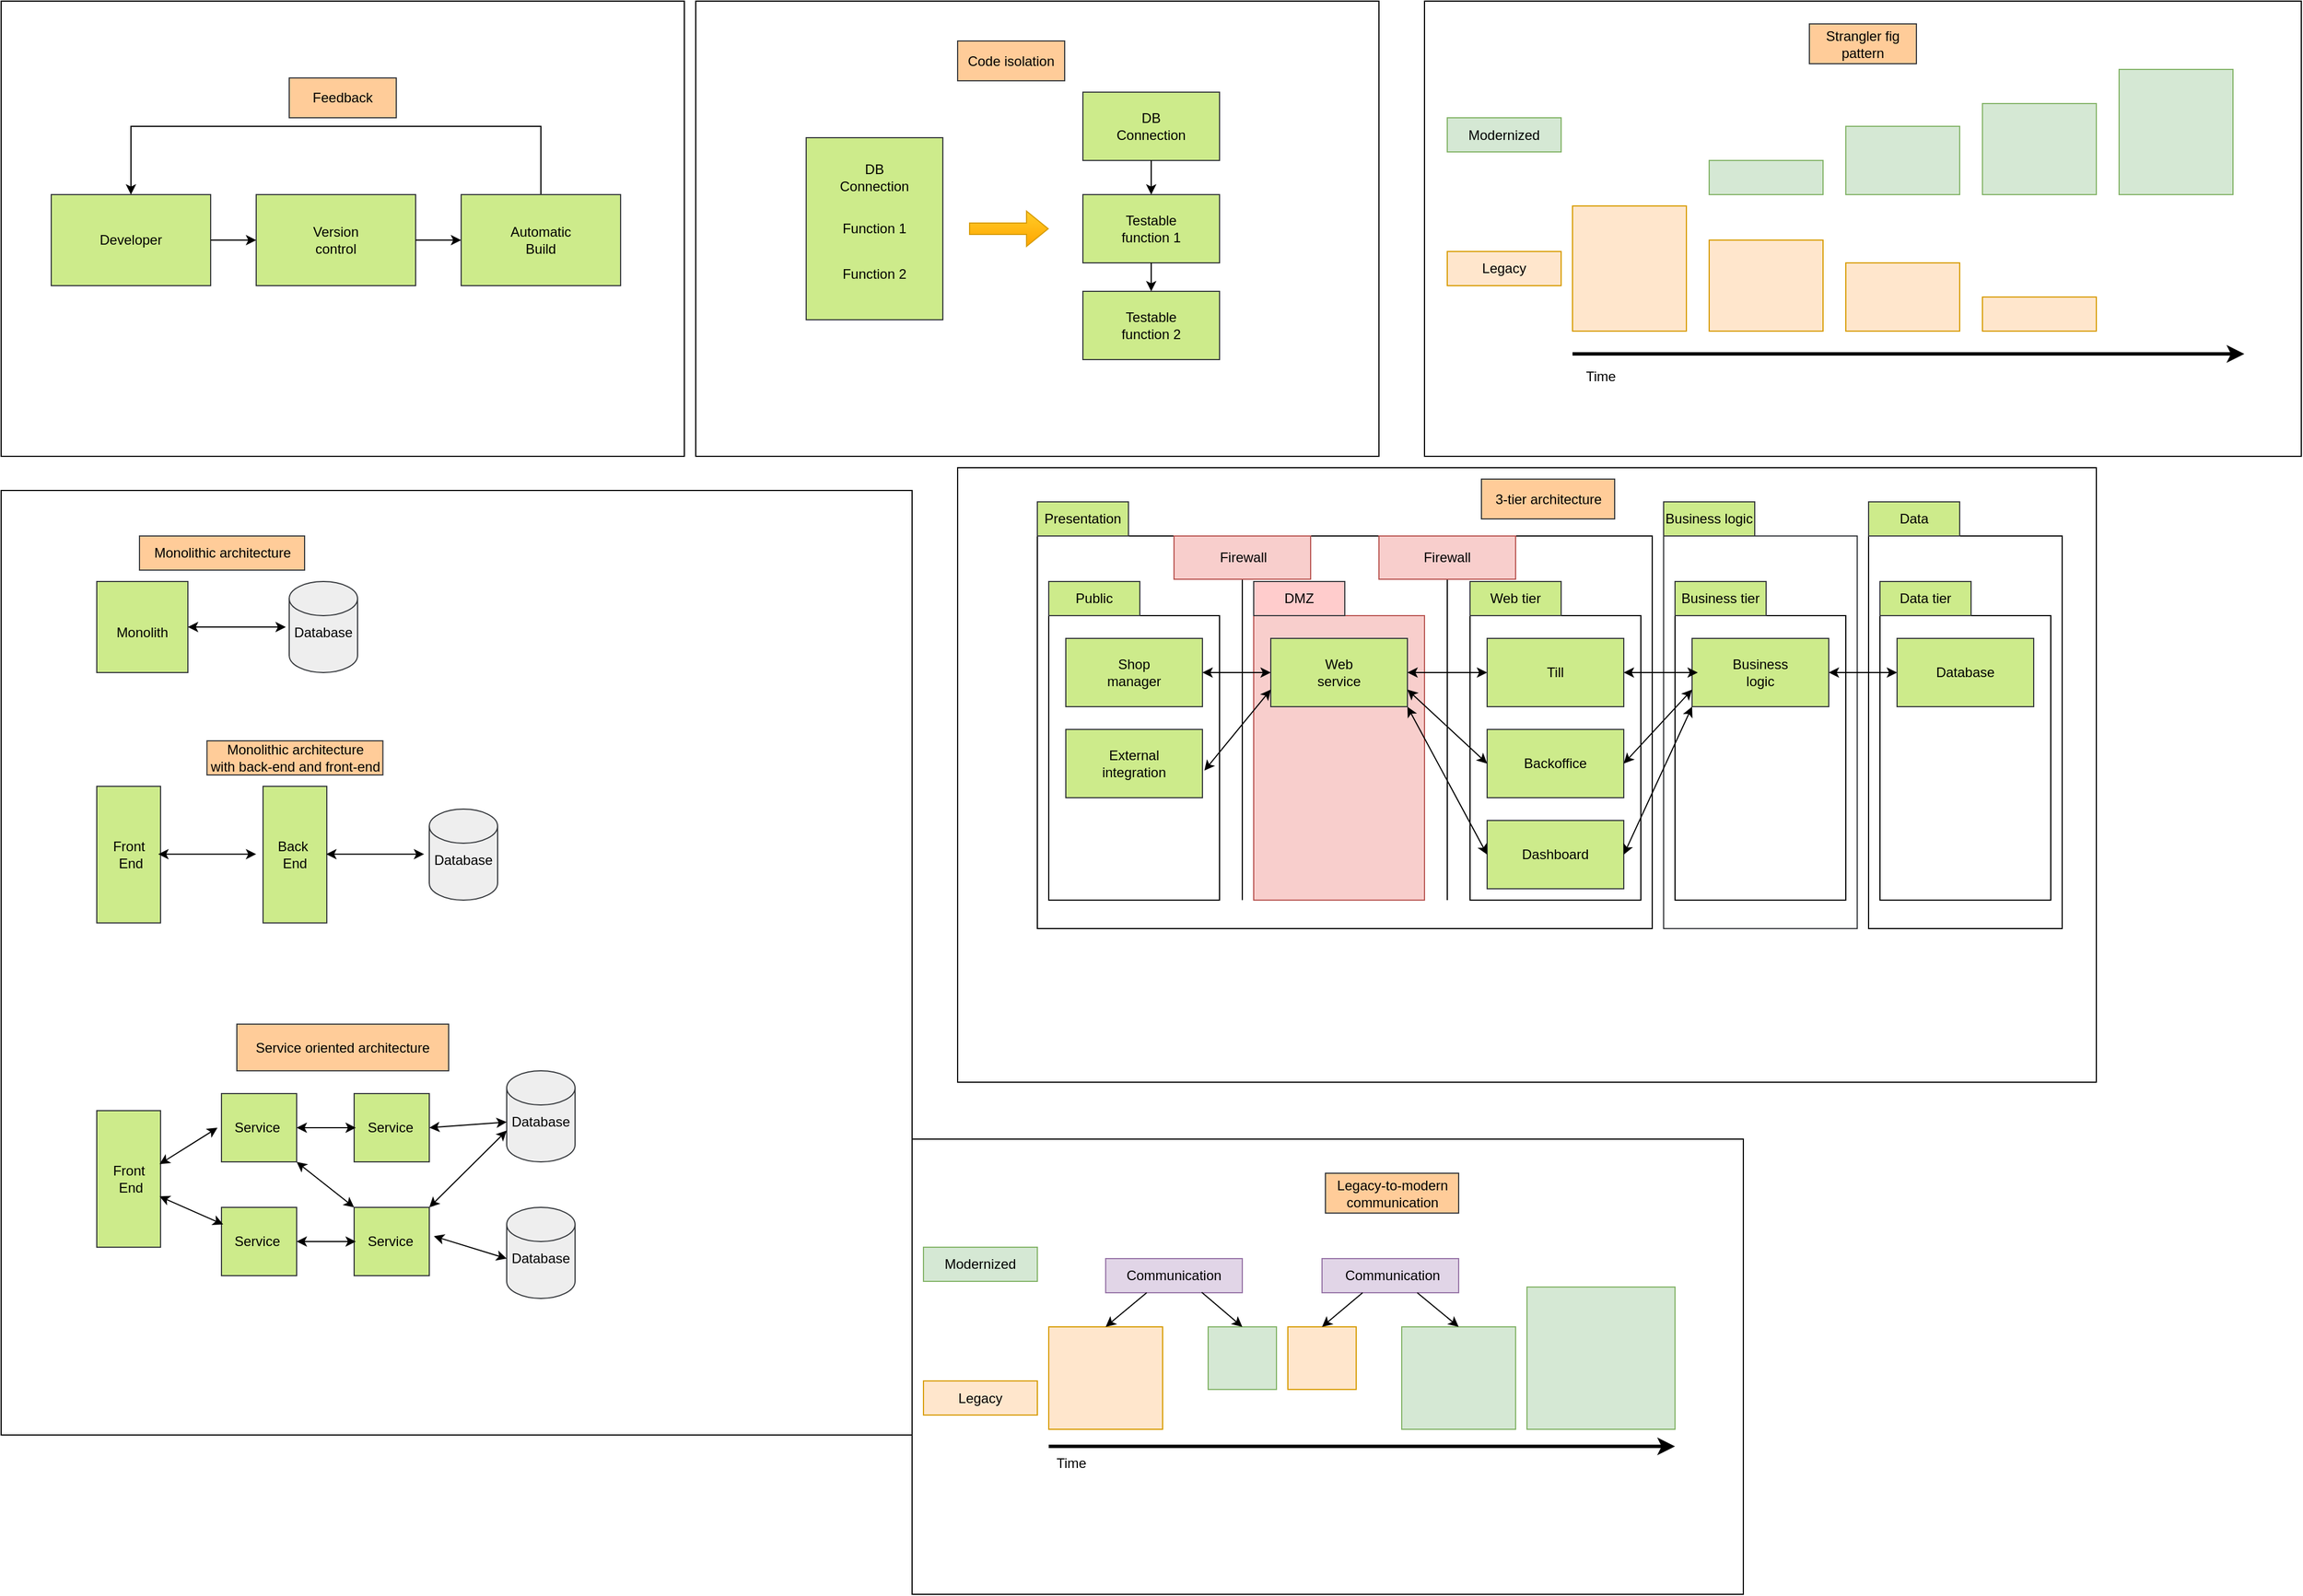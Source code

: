 <mxfile version="24.7.16">
  <diagram name="Sivu-1" id="8XGTyL4oRoW2IyekqtD1">
    <mxGraphModel dx="819" dy="441" grid="1" gridSize="10" guides="1" tooltips="1" connect="1" arrows="1" fold="1" page="1" pageScale="1" pageWidth="827" pageHeight="1169" math="0" shadow="0">
      <root>
        <mxCell id="0" />
        <mxCell id="1" style="" parent="0" />
        <mxCell id="WmX4NbmjbVfzjQ0_5HAV-1" value="" style="rounded=0;whiteSpace=wrap;html=1;" parent="1" vertex="1">
          <mxGeometry x="960" y="650" width="1000" height="540" as="geometry" />
        </mxCell>
        <mxCell id="wPH6s7OPjw0cALdJaE9J-1" value="" style="rounded=0;whiteSpace=wrap;html=1;" parent="1" vertex="1">
          <mxGeometry x="120" y="240" width="600" height="400" as="geometry" />
        </mxCell>
        <mxCell id="wPH6s7OPjw0cALdJaE9J-2" value="" style="rounded=0;whiteSpace=wrap;html=1;fillColor=#cdeb8b;strokeColor=#36393d;" parent="1" vertex="1">
          <mxGeometry x="164" y="410" width="140" height="80" as="geometry" />
        </mxCell>
        <mxCell id="wPH6s7OPjw0cALdJaE9J-3" value="Developer" style="text;strokeColor=none;align=center;fillColor=none;html=1;verticalAlign=middle;whiteSpace=wrap;rounded=0;" parent="1" vertex="1">
          <mxGeometry x="204" y="435" width="60" height="30" as="geometry" />
        </mxCell>
        <mxCell id="wPH6s7OPjw0cALdJaE9J-5" value="" style="rounded=0;whiteSpace=wrap;html=1;fillColor=#cdeb8b;strokeColor=#36393d;" parent="1" vertex="1">
          <mxGeometry x="344" y="410" width="140" height="80" as="geometry" />
        </mxCell>
        <mxCell id="wPH6s7OPjw0cALdJaE9J-17" style="edgeStyle=orthogonalEdgeStyle;rounded=0;orthogonalLoop=1;jettySize=auto;html=1;exitX=0.5;exitY=0;exitDx=0;exitDy=0;entryX=0.5;entryY=0;entryDx=0;entryDy=0;" parent="1" source="wPH6s7OPjw0cALdJaE9J-6" target="wPH6s7OPjw0cALdJaE9J-2" edge="1">
          <mxGeometry relative="1" as="geometry">
            <Array as="points">
              <mxPoint x="594" y="350" />
              <mxPoint x="234" y="350" />
            </Array>
          </mxGeometry>
        </mxCell>
        <mxCell id="wPH6s7OPjw0cALdJaE9J-6" value="" style="rounded=0;whiteSpace=wrap;html=1;fillColor=#cdeb8b;strokeColor=#36393d;" parent="1" vertex="1">
          <mxGeometry x="524" y="410" width="140" height="80" as="geometry" />
        </mxCell>
        <mxCell id="wPH6s7OPjw0cALdJaE9J-8" value="Version control" style="text;strokeColor=none;align=center;fillColor=none;html=1;verticalAlign=middle;whiteSpace=wrap;rounded=0;" parent="1" vertex="1">
          <mxGeometry x="384" y="435" width="60" height="30" as="geometry" />
        </mxCell>
        <mxCell id="wPH6s7OPjw0cALdJaE9J-9" value="Automatic Build" style="text;strokeColor=none;align=center;fillColor=none;html=1;verticalAlign=middle;whiteSpace=wrap;rounded=0;" parent="1" vertex="1">
          <mxGeometry x="564" y="435" width="60" height="30" as="geometry" />
        </mxCell>
        <mxCell id="wPH6s7OPjw0cALdJaE9J-19" value="" style="rounded=0;whiteSpace=wrap;html=1;fillColor=#ffcc99;strokeColor=#36393d;" parent="1" vertex="1">
          <mxGeometry x="373" y="307.5" width="94" height="35" as="geometry" />
        </mxCell>
        <mxCell id="wPH6s7OPjw0cALdJaE9J-18" value="Feedback" style="text;strokeColor=none;align=center;fillColor=none;html=1;verticalAlign=middle;whiteSpace=wrap;rounded=0;" parent="1" vertex="1">
          <mxGeometry x="380" y="310" width="80" height="30" as="geometry" />
        </mxCell>
        <mxCell id="wPH6s7OPjw0cALdJaE9J-20" value="" style="rounded=0;whiteSpace=wrap;html=1;" parent="1" vertex="1">
          <mxGeometry x="120" y="670" width="800" height="830" as="geometry" />
        </mxCell>
        <mxCell id="wPH6s7OPjw0cALdJaE9J-21" value="" style="shape=cylinder3;whiteSpace=wrap;html=1;boundedLbl=1;backgroundOutline=1;size=15;fillColor=#eeeeee;strokeColor=#36393d;" parent="1" vertex="1">
          <mxGeometry x="373" y="750" width="60" height="80" as="geometry" />
        </mxCell>
        <mxCell id="wPH6s7OPjw0cALdJaE9J-22" value="" style="whiteSpace=wrap;html=1;aspect=fixed;fillColor=#cdeb8b;strokeColor=#36393d;" parent="1" vertex="1">
          <mxGeometry x="204" y="750" width="80" height="80" as="geometry" />
        </mxCell>
        <mxCell id="wPH6s7OPjw0cALdJaE9J-27" value="Database" style="text;align=center;html=1;verticalAlign=middle;whiteSpace=wrap;rounded=0;" parent="1" vertex="1">
          <mxGeometry x="373" y="780" width="60" height="30" as="geometry" />
        </mxCell>
        <mxCell id="wPH6s7OPjw0cALdJaE9J-28" value="Monolith" style="text;align=center;html=1;verticalAlign=middle;whiteSpace=wrap;rounded=0;" parent="1" vertex="1">
          <mxGeometry x="214" y="780" width="60" height="30" as="geometry" />
        </mxCell>
        <mxCell id="wPH6s7OPjw0cALdJaE9J-31" value="" style="rounded=0;whiteSpace=wrap;html=1;fillColor=#cdeb8b;strokeColor=#36393d;" parent="1" vertex="1">
          <mxGeometry x="204" y="930" width="56" height="120" as="geometry" />
        </mxCell>
        <mxCell id="wPH6s7OPjw0cALdJaE9J-32" value="" style="rounded=0;whiteSpace=wrap;html=1;fillColor=#cdeb8b;strokeColor=#36393d;" parent="1" vertex="1">
          <mxGeometry x="350" y="930" width="56" height="120" as="geometry" />
        </mxCell>
        <mxCell id="wPH6s7OPjw0cALdJaE9J-33" value="" style="shape=cylinder3;whiteSpace=wrap;html=1;boundedLbl=1;backgroundOutline=1;size=15;fillColor=#eeeeee;strokeColor=#36393d;" parent="1" vertex="1">
          <mxGeometry x="496" y="950" width="60" height="80" as="geometry" />
        </mxCell>
        <mxCell id="wPH6s7OPjw0cALdJaE9J-37" value="Database" style="text;align=center;html=1;verticalAlign=middle;whiteSpace=wrap;rounded=0;" parent="1" vertex="1">
          <mxGeometry x="496" y="980" width="60" height="30" as="geometry" />
        </mxCell>
        <mxCell id="wPH6s7OPjw0cALdJaE9J-38" value="Front&amp;nbsp;&lt;div&gt;End&lt;/div&gt;" style="text;strokeColor=none;align=center;fillColor=none;html=1;verticalAlign=middle;whiteSpace=wrap;rounded=0;" parent="1" vertex="1">
          <mxGeometry x="204" y="975" width="60" height="30" as="geometry" />
        </mxCell>
        <mxCell id="wPH6s7OPjw0cALdJaE9J-39" value="Back&amp;nbsp;&lt;div&gt;End&lt;/div&gt;" style="text;strokeColor=none;align=center;fillColor=none;html=1;verticalAlign=middle;whiteSpace=wrap;rounded=0;" parent="1" vertex="1">
          <mxGeometry x="348" y="975" width="60" height="30" as="geometry" />
        </mxCell>
        <mxCell id="wPH6s7OPjw0cALdJaE9J-40" value="" style="shape=cylinder3;whiteSpace=wrap;html=1;boundedLbl=1;backgroundOutline=1;size=15;fillColor=#eeeeee;strokeColor=#36393d;" parent="1" vertex="1">
          <mxGeometry x="564" y="1180" width="60" height="80" as="geometry" />
        </mxCell>
        <mxCell id="wPH6s7OPjw0cALdJaE9J-41" value="Monolithic architecture" style="text;strokeColor=#36393d;align=center;fillColor=#ffcc99;html=1;verticalAlign=middle;whiteSpace=wrap;rounded=0;" parent="1" vertex="1">
          <mxGeometry x="241.5" y="710" width="145" height="30" as="geometry" />
        </mxCell>
        <mxCell id="wPH6s7OPjw0cALdJaE9J-42" value="Monolithic architecture&lt;br&gt;with back-end and front-end" style="text;strokeColor=#36393d;align=center;fillColor=#ffcc99;html=1;verticalAlign=middle;whiteSpace=wrap;rounded=0;" parent="1" vertex="1">
          <mxGeometry x="300.75" y="890" width="154.5" height="30" as="geometry" />
        </mxCell>
        <mxCell id="wPH6s7OPjw0cALdJaE9J-43" value="Database" style="text;align=center;html=1;verticalAlign=middle;whiteSpace=wrap;rounded=0;" parent="1" vertex="1">
          <mxGeometry x="564" y="1210" width="60" height="30" as="geometry" />
        </mxCell>
        <mxCell id="wPH6s7OPjw0cALdJaE9J-44" value="" style="shape=cylinder3;whiteSpace=wrap;html=1;boundedLbl=1;backgroundOutline=1;size=15;fillColor=#eeeeee;strokeColor=#36393d;" parent="1" vertex="1">
          <mxGeometry x="564" y="1300" width="60" height="80" as="geometry" />
        </mxCell>
        <mxCell id="wPH6s7OPjw0cALdJaE9J-45" value="Database" style="text;align=center;html=1;verticalAlign=middle;whiteSpace=wrap;rounded=0;" parent="1" vertex="1">
          <mxGeometry x="564" y="1330" width="60" height="30" as="geometry" />
        </mxCell>
        <mxCell id="wPH6s7OPjw0cALdJaE9J-46" value="" style="rounded=0;whiteSpace=wrap;html=1;fillColor=#cdeb8b;strokeColor=#36393d;" parent="1" vertex="1">
          <mxGeometry x="204" y="1215" width="56" height="120" as="geometry" />
        </mxCell>
        <mxCell id="wPH6s7OPjw0cALdJaE9J-47" value="Front&amp;nbsp;&lt;div&gt;End&lt;/div&gt;" style="text;strokeColor=none;align=center;fillColor=none;html=1;verticalAlign=middle;whiteSpace=wrap;rounded=0;" parent="1" vertex="1">
          <mxGeometry x="204" y="1260" width="60" height="30" as="geometry" />
        </mxCell>
        <mxCell id="wPH6s7OPjw0cALdJaE9J-49" value="" style="rounded=0;whiteSpace=wrap;html=1;fillColor=#cdeb8b;strokeColor=#36393d;" parent="1" vertex="1">
          <mxGeometry x="313.5" y="1200" width="66" height="60" as="geometry" />
        </mxCell>
        <mxCell id="wPH6s7OPjw0cALdJaE9J-50" value="Service" style="text;strokeColor=none;align=center;fillColor=none;html=1;verticalAlign=middle;whiteSpace=wrap;rounded=0;" parent="1" vertex="1">
          <mxGeometry x="315" y="1215" width="60" height="30" as="geometry" />
        </mxCell>
        <mxCell id="wPH6s7OPjw0cALdJaE9J-51" value="" style="rounded=0;whiteSpace=wrap;html=1;fillColor=#cdeb8b;strokeColor=#36393d;" parent="1" vertex="1">
          <mxGeometry x="313.5" y="1300" width="66" height="60" as="geometry" />
        </mxCell>
        <mxCell id="wPH6s7OPjw0cALdJaE9J-52" value="Service" style="text;strokeColor=none;align=center;fillColor=none;html=1;verticalAlign=middle;whiteSpace=wrap;rounded=0;" parent="1" vertex="1">
          <mxGeometry x="315" y="1315" width="60" height="30" as="geometry" />
        </mxCell>
        <mxCell id="wPH6s7OPjw0cALdJaE9J-53" value="" style="rounded=0;whiteSpace=wrap;html=1;fillColor=#cdeb8b;strokeColor=#36393d;" parent="1" vertex="1">
          <mxGeometry x="430" y="1200" width="66" height="60" as="geometry" />
        </mxCell>
        <mxCell id="wPH6s7OPjw0cALdJaE9J-54" value="Service" style="text;strokeColor=none;align=center;fillColor=none;html=1;verticalAlign=middle;whiteSpace=wrap;rounded=0;" parent="1" vertex="1">
          <mxGeometry x="431.5" y="1215" width="60" height="30" as="geometry" />
        </mxCell>
        <mxCell id="wPH6s7OPjw0cALdJaE9J-55" value="" style="rounded=0;whiteSpace=wrap;html=1;fillColor=#cdeb8b;strokeColor=#36393d;" parent="1" vertex="1">
          <mxGeometry x="430" y="1300" width="66" height="60" as="geometry" />
        </mxCell>
        <mxCell id="wPH6s7OPjw0cALdJaE9J-56" value="Service" style="text;strokeColor=none;align=center;fillColor=none;html=1;verticalAlign=middle;whiteSpace=wrap;rounded=0;" parent="1" vertex="1">
          <mxGeometry x="431.5" y="1315" width="60" height="30" as="geometry" />
        </mxCell>
        <mxCell id="wPH6s7OPjw0cALdJaE9J-59" value="" style="endArrow=classic;startArrow=classic;html=1;rounded=0;exitX=0.919;exitY=0.067;exitDx=0;exitDy=0;exitPerimeter=0;" parent="1" source="wPH6s7OPjw0cALdJaE9J-47" edge="1">
          <mxGeometry width="50" height="50" relative="1" as="geometry">
            <mxPoint x="460" y="1290" as="sourcePoint" />
            <mxPoint x="310" y="1230" as="targetPoint" />
          </mxGeometry>
        </mxCell>
        <mxCell id="wPH6s7OPjw0cALdJaE9J-60" value="" style="endArrow=classic;startArrow=classic;html=1;rounded=0;exitX=0.919;exitY=1.011;exitDx=0;exitDy=0;exitPerimeter=0;entryX=0;entryY=0;entryDx=0;entryDy=0;" parent="1" source="wPH6s7OPjw0cALdJaE9J-47" target="wPH6s7OPjw0cALdJaE9J-52" edge="1">
          <mxGeometry width="50" height="50" relative="1" as="geometry">
            <mxPoint x="460" y="1290" as="sourcePoint" />
            <mxPoint x="510" y="1240" as="targetPoint" />
          </mxGeometry>
        </mxCell>
        <mxCell id="wPH6s7OPjw0cALdJaE9J-61" value="" style="endArrow=classic;startArrow=classic;html=1;rounded=0;exitX=1;exitY=0.5;exitDx=0;exitDy=0;entryX=0;entryY=0.5;entryDx=0;entryDy=0;" parent="1" source="wPH6s7OPjw0cALdJaE9J-49" target="wPH6s7OPjw0cALdJaE9J-54" edge="1">
          <mxGeometry width="50" height="50" relative="1" as="geometry">
            <mxPoint x="460" y="1290" as="sourcePoint" />
            <mxPoint x="510" y="1240" as="targetPoint" />
          </mxGeometry>
        </mxCell>
        <mxCell id="wPH6s7OPjw0cALdJaE9J-62" value="" style="endArrow=classic;startArrow=classic;html=1;rounded=0;entryX=0;entryY=0.5;entryDx=0;entryDy=0;exitX=1;exitY=0.5;exitDx=0;exitDy=0;" parent="1" source="wPH6s7OPjw0cALdJaE9J-53" target="wPH6s7OPjw0cALdJaE9J-43" edge="1">
          <mxGeometry width="50" height="50" relative="1" as="geometry">
            <mxPoint x="460" y="1290" as="sourcePoint" />
            <mxPoint x="510" y="1240" as="targetPoint" />
          </mxGeometry>
        </mxCell>
        <mxCell id="wPH6s7OPjw0cALdJaE9J-63" value="" style="endArrow=classic;startArrow=classic;html=1;rounded=0;entryX=1;entryY=1;entryDx=0;entryDy=0;exitX=0;exitY=0;exitDx=0;exitDy=0;" parent="1" source="wPH6s7OPjw0cALdJaE9J-55" target="wPH6s7OPjw0cALdJaE9J-49" edge="1">
          <mxGeometry width="50" height="50" relative="1" as="geometry">
            <mxPoint x="460" y="1290" as="sourcePoint" />
            <mxPoint x="510" y="1240" as="targetPoint" />
          </mxGeometry>
        </mxCell>
        <mxCell id="wPH6s7OPjw0cALdJaE9J-64" value="" style="endArrow=classic;startArrow=classic;html=1;rounded=0;exitX=1;exitY=0.5;exitDx=0;exitDy=0;entryX=0;entryY=0.5;entryDx=0;entryDy=0;" parent="1" source="wPH6s7OPjw0cALdJaE9J-51" target="wPH6s7OPjw0cALdJaE9J-56" edge="1">
          <mxGeometry width="50" height="50" relative="1" as="geometry">
            <mxPoint x="460" y="1290" as="sourcePoint" />
            <mxPoint x="510" y="1240" as="targetPoint" />
          </mxGeometry>
        </mxCell>
        <mxCell id="wPH6s7OPjw0cALdJaE9J-65" value="" style="endArrow=classic;startArrow=classic;html=1;rounded=0;entryX=0;entryY=0.5;entryDx=0;entryDy=0;exitX=1.061;exitY=0.422;exitDx=0;exitDy=0;exitPerimeter=0;" parent="1" source="wPH6s7OPjw0cALdJaE9J-55" target="wPH6s7OPjw0cALdJaE9J-45" edge="1">
          <mxGeometry width="50" height="50" relative="1" as="geometry">
            <mxPoint x="460" y="1290" as="sourcePoint" />
            <mxPoint x="510" y="1240" as="targetPoint" />
          </mxGeometry>
        </mxCell>
        <mxCell id="wPH6s7OPjw0cALdJaE9J-66" value="" style="endArrow=classic;startArrow=classic;html=1;rounded=0;entryX=0;entryY=0.75;entryDx=0;entryDy=0;exitX=1;exitY=0;exitDx=0;exitDy=0;" parent="1" source="wPH6s7OPjw0cALdJaE9J-55" target="wPH6s7OPjw0cALdJaE9J-43" edge="1">
          <mxGeometry width="50" height="50" relative="1" as="geometry">
            <mxPoint x="460" y="1290" as="sourcePoint" />
            <mxPoint x="510" y="1240" as="targetPoint" />
          </mxGeometry>
        </mxCell>
        <mxCell id="wPH6s7OPjw0cALdJaE9J-67" value="Service oriented architecture" style="text;strokeColor=#36393d;align=center;fillColor=#ffcc99;html=1;verticalAlign=middle;whiteSpace=wrap;rounded=0;" parent="1" vertex="1">
          <mxGeometry x="327" y="1139" width="186" height="41" as="geometry" />
        </mxCell>
        <mxCell id="wPH6s7OPjw0cALdJaE9J-68" value="" style="endArrow=classic;startArrow=classic;html=1;rounded=0;exitX=1;exitY=0.5;exitDx=0;exitDy=0;" parent="1" source="wPH6s7OPjw0cALdJaE9J-22" edge="1">
          <mxGeometry width="50" height="50" relative="1" as="geometry">
            <mxPoint x="460" y="1040" as="sourcePoint" />
            <mxPoint x="370" y="790" as="targetPoint" />
            <Array as="points">
              <mxPoint x="340" y="790" />
            </Array>
          </mxGeometry>
        </mxCell>
        <mxCell id="wPH6s7OPjw0cALdJaE9J-69" value="" style="endArrow=classic;startArrow=classic;html=1;rounded=0;exitX=1;exitY=0.5;exitDx=0;exitDy=0;" parent="1" edge="1">
          <mxGeometry width="50" height="50" relative="1" as="geometry">
            <mxPoint x="258" y="989.58" as="sourcePoint" />
            <mxPoint x="344" y="989.58" as="targetPoint" />
            <Array as="points">
              <mxPoint x="314" y="989.58" />
            </Array>
          </mxGeometry>
        </mxCell>
        <mxCell id="wPH6s7OPjw0cALdJaE9J-70" value="" style="endArrow=classic;startArrow=classic;html=1;rounded=0;exitX=1;exitY=0.5;exitDx=0;exitDy=0;" parent="1" edge="1">
          <mxGeometry width="50" height="50" relative="1" as="geometry">
            <mxPoint x="405.5" y="989.58" as="sourcePoint" />
            <mxPoint x="491.5" y="989.58" as="targetPoint" />
            <Array as="points">
              <mxPoint x="461.5" y="989.58" />
            </Array>
          </mxGeometry>
        </mxCell>
        <mxCell id="wPH6s7OPjw0cALdJaE9J-71" value="" style="endArrow=classic;html=1;rounded=0;exitX=1;exitY=0.5;exitDx=0;exitDy=0;" parent="1" source="wPH6s7OPjw0cALdJaE9J-2" target="wPH6s7OPjw0cALdJaE9J-5" edge="1">
          <mxGeometry width="50" height="50" relative="1" as="geometry">
            <mxPoint x="460" y="620" as="sourcePoint" />
            <mxPoint x="510" y="570" as="targetPoint" />
          </mxGeometry>
        </mxCell>
        <mxCell id="wPH6s7OPjw0cALdJaE9J-72" value="" style="endArrow=classic;html=1;rounded=0;exitX=1;exitY=0.5;exitDx=0;exitDy=0;entryX=0;entryY=0.5;entryDx=0;entryDy=0;" parent="1" source="wPH6s7OPjw0cALdJaE9J-5" target="wPH6s7OPjw0cALdJaE9J-6" edge="1">
          <mxGeometry width="50" height="50" relative="1" as="geometry">
            <mxPoint x="460" y="620" as="sourcePoint" />
            <mxPoint x="510" y="570" as="targetPoint" />
          </mxGeometry>
        </mxCell>
        <mxCell id="em-JrVYsvFsUBdhOqqgV-1" value="" style="rounded=0;whiteSpace=wrap;html=1;" parent="1" vertex="1">
          <mxGeometry x="730" y="240" width="600" height="400" as="geometry" />
        </mxCell>
        <mxCell id="em-JrVYsvFsUBdhOqqgV-2" value="" style="rounded=0;whiteSpace=wrap;html=1;fillColor=#cdeb8b;strokeColor=#36393d;" parent="1" vertex="1">
          <mxGeometry x="827" y="360" width="120" height="160" as="geometry" />
        </mxCell>
        <mxCell id="em-JrVYsvFsUBdhOqqgV-3" value="DB Connection" style="text;strokeColor=none;align=center;fillColor=none;html=1;verticalAlign=middle;whiteSpace=wrap;rounded=0;" parent="1" vertex="1">
          <mxGeometry x="857" y="380" width="60" height="30" as="geometry" />
        </mxCell>
        <mxCell id="em-JrVYsvFsUBdhOqqgV-4" value="Function 1" style="text;strokeColor=none;align=center;fillColor=none;html=1;verticalAlign=middle;whiteSpace=wrap;rounded=0;" parent="1" vertex="1">
          <mxGeometry x="857" y="425" width="60" height="30" as="geometry" />
        </mxCell>
        <mxCell id="em-JrVYsvFsUBdhOqqgV-5" value="Function&amp;nbsp;2" style="text;strokeColor=none;align=center;fillColor=none;html=1;verticalAlign=middle;whiteSpace=wrap;rounded=0;" parent="1" vertex="1">
          <mxGeometry x="857" y="465" width="60" height="30" as="geometry" />
        </mxCell>
        <mxCell id="em-JrVYsvFsUBdhOqqgV-7" value="" style="rounded=0;whiteSpace=wrap;html=1;fillColor=#cdeb8b;strokeColor=#36393d;" parent="1" vertex="1">
          <mxGeometry x="1070" y="320" width="120" height="60" as="geometry" />
        </mxCell>
        <mxCell id="em-JrVYsvFsUBdhOqqgV-8" value="" style="rounded=0;whiteSpace=wrap;html=1;fillColor=#cdeb8b;strokeColor=#36393d;" parent="1" vertex="1">
          <mxGeometry x="1070" y="410" width="120" height="60" as="geometry" />
        </mxCell>
        <mxCell id="em-JrVYsvFsUBdhOqqgV-9" value="" style="rounded=0;whiteSpace=wrap;html=1;fillColor=#cdeb8b;strokeColor=#36393d;" parent="1" vertex="1">
          <mxGeometry x="1070" y="495" width="120" height="60" as="geometry" />
        </mxCell>
        <mxCell id="em-JrVYsvFsUBdhOqqgV-10" value="" style="endArrow=classic;html=1;rounded=0;entryX=0.5;entryY=0;entryDx=0;entryDy=0;" parent="1" source="em-JrVYsvFsUBdhOqqgV-7" target="em-JrVYsvFsUBdhOqqgV-8" edge="1">
          <mxGeometry width="50" height="50" relative="1" as="geometry">
            <mxPoint x="957" y="450" as="sourcePoint" />
            <mxPoint x="1080" y="450" as="targetPoint" />
          </mxGeometry>
        </mxCell>
        <mxCell id="em-JrVYsvFsUBdhOqqgV-11" value="" style="endArrow=classic;html=1;rounded=0;exitX=0.5;exitY=1;exitDx=0;exitDy=0;entryX=0.5;entryY=0;entryDx=0;entryDy=0;" parent="1" source="em-JrVYsvFsUBdhOqqgV-8" target="em-JrVYsvFsUBdhOqqgV-9" edge="1">
          <mxGeometry width="50" height="50" relative="1" as="geometry">
            <mxPoint x="1139" y="397" as="sourcePoint" />
            <mxPoint x="1140" y="420" as="targetPoint" />
          </mxGeometry>
        </mxCell>
        <mxCell id="em-JrVYsvFsUBdhOqqgV-12" value="DB Connection" style="text;strokeColor=none;align=center;fillColor=none;html=1;verticalAlign=middle;whiteSpace=wrap;rounded=0;" parent="1" vertex="1">
          <mxGeometry x="1100" y="335" width="60" height="30" as="geometry" />
        </mxCell>
        <mxCell id="em-JrVYsvFsUBdhOqqgV-13" value="Testable function&amp;nbsp;1" style="text;strokeColor=none;align=center;fillColor=none;html=1;verticalAlign=middle;whiteSpace=wrap;rounded=0;" parent="1" vertex="1">
          <mxGeometry x="1100" y="425" width="60" height="30" as="geometry" />
        </mxCell>
        <mxCell id="em-JrVYsvFsUBdhOqqgV-14" value="Testable function&amp;nbsp;2" style="text;strokeColor=none;align=center;fillColor=none;html=1;verticalAlign=middle;whiteSpace=wrap;rounded=0;" parent="1" vertex="1">
          <mxGeometry x="1100" y="510" width="60" height="30" as="geometry" />
        </mxCell>
        <mxCell id="em-JrVYsvFsUBdhOqqgV-17" value="" style="rounded=0;whiteSpace=wrap;html=1;fillColor=#ffcc99;strokeColor=#36393d;" parent="1" vertex="1">
          <mxGeometry x="960" y="275" width="94" height="35" as="geometry" />
        </mxCell>
        <mxCell id="em-JrVYsvFsUBdhOqqgV-18" value="Code isolation" style="text;strokeColor=none;align=center;fillColor=none;html=1;verticalAlign=middle;whiteSpace=wrap;rounded=0;" parent="1" vertex="1">
          <mxGeometry x="967" y="277.5" width="80" height="30" as="geometry" />
        </mxCell>
        <mxCell id="em-JrVYsvFsUBdhOqqgV-19" value="" style="shape=flexArrow;endArrow=classic;html=1;rounded=0;exitX=0;exitY=0.5;exitDx=0;exitDy=0;entryX=1;entryY=0.5;entryDx=0;entryDy=0;fillColor=#ffcd28;gradientColor=#ffa500;strokeColor=#d79b00;" parent="1" edge="1">
          <mxGeometry width="50" height="50" relative="1" as="geometry">
            <mxPoint x="970" y="440" as="sourcePoint" />
            <mxPoint x="1040" y="440" as="targetPoint" />
          </mxGeometry>
        </mxCell>
        <mxCell id="DbelYAnMBiUXEBDJtup9-1" value="" style="rounded=0;whiteSpace=wrap;html=1;" vertex="1" parent="1">
          <mxGeometry x="1370" y="240" width="770" height="400" as="geometry" />
        </mxCell>
        <mxCell id="DbelYAnMBiUXEBDJtup9-2" value="" style="rounded=0;whiteSpace=wrap;html=1;fillColor=#ffcc99;strokeColor=#36393d;" vertex="1" parent="1">
          <mxGeometry x="1708" y="260" width="94" height="35" as="geometry" />
        </mxCell>
        <mxCell id="DbelYAnMBiUXEBDJtup9-3" value="Strangler fig pattern" style="text;strokeColor=none;align=center;fillColor=none;html=1;verticalAlign=middle;whiteSpace=wrap;rounded=0;" vertex="1" parent="1">
          <mxGeometry x="1715" y="262.5" width="80" height="30" as="geometry" />
        </mxCell>
        <mxCell id="DbelYAnMBiUXEBDJtup9-4" value="" style="rounded=0;whiteSpace=wrap;html=1;fillColor=#ffe6cc;strokeColor=#d79b00;" vertex="1" parent="1">
          <mxGeometry x="1500" y="420" width="100" height="110" as="geometry" />
        </mxCell>
        <mxCell id="DbelYAnMBiUXEBDJtup9-5" value="" style="rounded=0;whiteSpace=wrap;html=1;fillColor=#ffe6cc;strokeColor=#d79b00;" vertex="1" parent="1">
          <mxGeometry x="1620" y="450" width="100" height="80" as="geometry" />
        </mxCell>
        <mxCell id="DbelYAnMBiUXEBDJtup9-6" value="" style="rounded=0;whiteSpace=wrap;html=1;fillColor=#d5e8d4;strokeColor=#82b366;" vertex="1" parent="1">
          <mxGeometry x="1620" y="380" width="100" height="30" as="geometry" />
        </mxCell>
        <mxCell id="DbelYAnMBiUXEBDJtup9-7" value="" style="rounded=0;whiteSpace=wrap;html=1;fillColor=#d5e8d4;strokeColor=#82b366;" vertex="1" parent="1">
          <mxGeometry x="1740" y="350" width="100" height="60" as="geometry" />
        </mxCell>
        <mxCell id="DbelYAnMBiUXEBDJtup9-8" value="" style="rounded=0;whiteSpace=wrap;html=1;fillColor=#ffe6cc;strokeColor=#d79b00;" vertex="1" parent="1">
          <mxGeometry x="1740" y="470" width="100" height="60" as="geometry" />
        </mxCell>
        <mxCell id="DbelYAnMBiUXEBDJtup9-9" value="" style="rounded=0;whiteSpace=wrap;html=1;fillColor=#ffe6cc;strokeColor=#d79b00;" vertex="1" parent="1">
          <mxGeometry x="1860" y="500" width="100" height="30" as="geometry" />
        </mxCell>
        <mxCell id="DbelYAnMBiUXEBDJtup9-10" value="" style="rounded=0;whiteSpace=wrap;html=1;fillColor=#d5e8d4;strokeColor=#82b366;" vertex="1" parent="1">
          <mxGeometry x="1860" y="330" width="100" height="80" as="geometry" />
        </mxCell>
        <mxCell id="DbelYAnMBiUXEBDJtup9-11" value="" style="rounded=0;whiteSpace=wrap;html=1;fillColor=#d5e8d4;strokeColor=#82b366;" vertex="1" parent="1">
          <mxGeometry x="1980" y="300" width="100" height="110" as="geometry" />
        </mxCell>
        <mxCell id="DbelYAnMBiUXEBDJtup9-18" value="" style="endArrow=classic;html=1;rounded=0;exitX=0;exitY=1;exitDx=0;exitDy=0;entryX=1;entryY=1;entryDx=0;entryDy=0;strokeWidth=3;" edge="1" parent="1">
          <mxGeometry width="50" height="50" relative="1" as="geometry">
            <mxPoint x="1500" y="550" as="sourcePoint" />
            <mxPoint x="2090.0" y="550" as="targetPoint" />
          </mxGeometry>
        </mxCell>
        <mxCell id="DbelYAnMBiUXEBDJtup9-19" value="Time" style="text;strokeColor=none;align=center;fillColor=none;html=1;verticalAlign=middle;whiteSpace=wrap;rounded=0;" vertex="1" parent="1">
          <mxGeometry x="1495" y="555" width="60" height="30" as="geometry" />
        </mxCell>
        <mxCell id="DbelYAnMBiUXEBDJtup9-22" value="" style="rounded=0;whiteSpace=wrap;html=1;fillColor=#d5e8d4;strokeColor=#82b366;" vertex="1" parent="1">
          <mxGeometry x="1390" y="342.5" width="100" height="30" as="geometry" />
        </mxCell>
        <mxCell id="DbelYAnMBiUXEBDJtup9-23" value="" style="rounded=0;whiteSpace=wrap;html=1;fillColor=#ffe6cc;strokeColor=#d79b00;" vertex="1" parent="1">
          <mxGeometry x="1390" y="460" width="100" height="30" as="geometry" />
        </mxCell>
        <mxCell id="DbelYAnMBiUXEBDJtup9-24" value="Modernized" style="text;strokeColor=none;align=center;fillColor=none;html=1;verticalAlign=middle;whiteSpace=wrap;rounded=0;" vertex="1" parent="1">
          <mxGeometry x="1400" y="342.5" width="80" height="30" as="geometry" />
        </mxCell>
        <mxCell id="DbelYAnMBiUXEBDJtup9-25" value="Legacy" style="text;strokeColor=none;align=center;fillColor=none;html=1;verticalAlign=middle;whiteSpace=wrap;rounded=0;" vertex="1" parent="1">
          <mxGeometry x="1400" y="460" width="80" height="30" as="geometry" />
        </mxCell>
        <mxCell id="DbelYAnMBiUXEBDJtup9-26" value="" style="rounded=0;whiteSpace=wrap;html=1;" vertex="1" parent="1">
          <mxGeometry x="920" y="1240" width="730" height="400" as="geometry" />
        </mxCell>
        <mxCell id="DbelYAnMBiUXEBDJtup9-27" value="" style="rounded=0;whiteSpace=wrap;html=1;fillColor=#ffe6cc;strokeColor=#d79b00;" vertex="1" parent="1">
          <mxGeometry x="1040" y="1405" width="100" height="90" as="geometry" />
        </mxCell>
        <mxCell id="DbelYAnMBiUXEBDJtup9-28" value="" style="rounded=0;whiteSpace=wrap;html=1;fillColor=#d5e8d4;strokeColor=#82b366;" vertex="1" parent="1">
          <mxGeometry x="1350" y="1405" width="100" height="90" as="geometry" />
        </mxCell>
        <mxCell id="DbelYAnMBiUXEBDJtup9-29" value="" style="rounded=0;whiteSpace=wrap;html=1;fillColor=#d5e8d4;strokeColor=#82b366;" vertex="1" parent="1">
          <mxGeometry x="1180" y="1405" width="60" height="55" as="geometry" />
        </mxCell>
        <mxCell id="DbelYAnMBiUXEBDJtup9-30" value="" style="rounded=0;whiteSpace=wrap;html=1;fillColor=#ffe6cc;strokeColor=#d79b00;" vertex="1" parent="1">
          <mxGeometry x="1250" y="1405" width="60" height="55" as="geometry" />
        </mxCell>
        <mxCell id="DbelYAnMBiUXEBDJtup9-31" value="" style="rounded=0;whiteSpace=wrap;html=1;fillColor=#d5e8d4;strokeColor=#82b366;" vertex="1" parent="1">
          <mxGeometry x="1460" y="1370" width="130" height="125" as="geometry" />
        </mxCell>
        <mxCell id="DbelYAnMBiUXEBDJtup9-32" value="" style="rounded=0;whiteSpace=wrap;html=1;fillColor=#e1d5e7;strokeColor=#9673a6;" vertex="1" parent="1">
          <mxGeometry x="1090" y="1345" width="120" height="30" as="geometry" />
        </mxCell>
        <mxCell id="DbelYAnMBiUXEBDJtup9-33" value="" style="rounded=0;whiteSpace=wrap;html=1;fillColor=#e1d5e7;strokeColor=#9673a6;" vertex="1" parent="1">
          <mxGeometry x="1280" y="1345" width="120" height="30" as="geometry" />
        </mxCell>
        <mxCell id="DbelYAnMBiUXEBDJtup9-35" value="" style="endArrow=classic;html=1;rounded=0;exitX=0.3;exitY=1;exitDx=0;exitDy=0;exitPerimeter=0;entryX=0.5;entryY=0;entryDx=0;entryDy=0;" edge="1" parent="1" source="DbelYAnMBiUXEBDJtup9-32" target="DbelYAnMBiUXEBDJtup9-27">
          <mxGeometry width="50" height="50" relative="1" as="geometry">
            <mxPoint x="1490" y="1450" as="sourcePoint" />
            <mxPoint x="1540" y="1400" as="targetPoint" />
          </mxGeometry>
        </mxCell>
        <mxCell id="DbelYAnMBiUXEBDJtup9-36" value="" style="endArrow=classic;html=1;rounded=0;entryX=0.5;entryY=0;entryDx=0;entryDy=0;exitX=0.703;exitY=0.987;exitDx=0;exitDy=0;exitPerimeter=0;" edge="1" parent="1" source="DbelYAnMBiUXEBDJtup9-32" target="DbelYAnMBiUXEBDJtup9-29">
          <mxGeometry width="50" height="50" relative="1" as="geometry">
            <mxPoint x="1146" y="1386" as="sourcePoint" />
            <mxPoint x="1120" y="1415" as="targetPoint" />
          </mxGeometry>
        </mxCell>
        <mxCell id="DbelYAnMBiUXEBDJtup9-37" value="" style="endArrow=classic;html=1;rounded=0;exitX=0.297;exitY=1;exitDx=0;exitDy=0;entryX=0.5;entryY=0;entryDx=0;entryDy=0;exitPerimeter=0;" edge="1" parent="1" source="DbelYAnMBiUXEBDJtup9-33" target="DbelYAnMBiUXEBDJtup9-30">
          <mxGeometry width="50" height="50" relative="1" as="geometry">
            <mxPoint x="1156" y="1396" as="sourcePoint" />
            <mxPoint x="1130" y="1425" as="targetPoint" />
          </mxGeometry>
        </mxCell>
        <mxCell id="DbelYAnMBiUXEBDJtup9-38" value="" style="endArrow=classic;html=1;rounded=0;exitX=0.697;exitY=1;exitDx=0;exitDy=0;exitPerimeter=0;entryX=0.5;entryY=0;entryDx=0;entryDy=0;" edge="1" parent="1" source="DbelYAnMBiUXEBDJtup9-33" target="DbelYAnMBiUXEBDJtup9-28">
          <mxGeometry width="50" height="50" relative="1" as="geometry">
            <mxPoint x="1166" y="1406" as="sourcePoint" />
            <mxPoint x="1140" y="1435" as="targetPoint" />
          </mxGeometry>
        </mxCell>
        <mxCell id="DbelYAnMBiUXEBDJtup9-42" value="" style="rounded=0;whiteSpace=wrap;html=1;fillColor=#ffcc99;strokeColor=#36393d;" vertex="1" parent="1">
          <mxGeometry x="1283" y="1270" width="117" height="35" as="geometry" />
        </mxCell>
        <mxCell id="DbelYAnMBiUXEBDJtup9-43" value="Legacy-to-modern communication" style="text;strokeColor=none;align=center;fillColor=none;html=1;verticalAlign=middle;whiteSpace=wrap;rounded=0;" vertex="1" parent="1">
          <mxGeometry x="1291.5" y="1272.5" width="100" height="30" as="geometry" />
        </mxCell>
        <mxCell id="DbelYAnMBiUXEBDJtup9-45" value="" style="endArrow=classic;html=1;rounded=0;exitX=0;exitY=0;exitDx=0;exitDy=0;strokeWidth=3;" edge="1" parent="1">
          <mxGeometry width="50" height="50" relative="1" as="geometry">
            <mxPoint x="1040.0" y="1510" as="sourcePoint" />
            <mxPoint x="1590" y="1510" as="targetPoint" />
          </mxGeometry>
        </mxCell>
        <mxCell id="DbelYAnMBiUXEBDJtup9-46" value="Time" style="text;strokeColor=none;align=center;fillColor=none;html=1;verticalAlign=middle;whiteSpace=wrap;rounded=0;" vertex="1" parent="1">
          <mxGeometry x="1030" y="1510" width="60" height="30" as="geometry" />
        </mxCell>
        <mxCell id="DbelYAnMBiUXEBDJtup9-47" value="" style="rounded=0;whiteSpace=wrap;html=1;fillColor=#d5e8d4;strokeColor=#82b366;" vertex="1" parent="1">
          <mxGeometry x="930" y="1335" width="100" height="30" as="geometry" />
        </mxCell>
        <mxCell id="DbelYAnMBiUXEBDJtup9-48" value="" style="rounded=0;whiteSpace=wrap;html=1;fillColor=#ffe6cc;strokeColor=#d79b00;" vertex="1" parent="1">
          <mxGeometry x="930" y="1452.5" width="100" height="30" as="geometry" />
        </mxCell>
        <mxCell id="DbelYAnMBiUXEBDJtup9-49" value="Modernized" style="text;strokeColor=none;align=center;fillColor=none;html=1;verticalAlign=middle;whiteSpace=wrap;rounded=0;" vertex="1" parent="1">
          <mxGeometry x="940" y="1335" width="80" height="30" as="geometry" />
        </mxCell>
        <mxCell id="DbelYAnMBiUXEBDJtup9-50" value="Legacy" style="text;strokeColor=none;align=center;fillColor=none;html=1;verticalAlign=middle;whiteSpace=wrap;rounded=0;" vertex="1" parent="1">
          <mxGeometry x="940" y="1452.5" width="80" height="30" as="geometry" />
        </mxCell>
        <mxCell id="DbelYAnMBiUXEBDJtup9-51" value="Communication" style="text;strokeColor=none;align=center;fillColor=none;html=1;verticalAlign=middle;whiteSpace=wrap;rounded=0;" vertex="1" parent="1">
          <mxGeometry x="1115" y="1345" width="70" height="30" as="geometry" />
        </mxCell>
        <mxCell id="DbelYAnMBiUXEBDJtup9-52" value="Communication" style="text;strokeColor=none;align=center;fillColor=none;html=1;verticalAlign=middle;whiteSpace=wrap;rounded=0;" vertex="1" parent="1">
          <mxGeometry x="1306.5" y="1345" width="70" height="30" as="geometry" />
        </mxCell>
        <mxCell id="WmX4NbmjbVfzjQ0_5HAV-39" value="Tier" style="" parent="0" />
        <mxCell id="WmX4NbmjbVfzjQ0_5HAV-40" value="" style="rounded=0;whiteSpace=wrap;html=1;fillColor=none;strokeColor=#36393d;" parent="WmX4NbmjbVfzjQ0_5HAV-39" vertex="1">
          <mxGeometry x="1580" y="710" width="170" height="345" as="geometry" />
        </mxCell>
        <mxCell id="WmX4NbmjbVfzjQ0_5HAV-41" value="" style="rounded=0;whiteSpace=wrap;html=1;container=0;" parent="WmX4NbmjbVfzjQ0_5HAV-39" vertex="1">
          <mxGeometry x="1760" y="710" width="170" height="345" as="geometry" />
        </mxCell>
        <mxCell id="WmX4NbmjbVfzjQ0_5HAV-37" value="" style="rounded=0;whiteSpace=wrap;html=1;" parent="WmX4NbmjbVfzjQ0_5HAV-39" vertex="1">
          <mxGeometry x="1030" y="710" width="540" height="345" as="geometry" />
        </mxCell>
        <mxCell id="WmX4NbmjbVfzjQ0_5HAV-43" value="settii" parent="0" />
        <mxCell id="WmX4NbmjbVfzjQ0_5HAV-3" value="" style="rounded=0;whiteSpace=wrap;html=1;fillColor=#ffcc99;strokeColor=#36393d;" parent="WmX4NbmjbVfzjQ0_5HAV-43" vertex="1">
          <mxGeometry x="1420" y="660" width="117" height="35" as="geometry" />
        </mxCell>
        <mxCell id="WmX4NbmjbVfzjQ0_5HAV-4" value="3-tier architecture" style="text;strokeColor=none;align=center;fillColor=none;html=1;verticalAlign=middle;whiteSpace=wrap;rounded=0;" parent="WmX4NbmjbVfzjQ0_5HAV-43" vertex="1">
          <mxGeometry x="1428.5" y="662.5" width="100" height="30" as="geometry" />
        </mxCell>
        <mxCell id="WmX4NbmjbVfzjQ0_5HAV-5" value="" style="rounded=0;whiteSpace=wrap;html=1;" parent="WmX4NbmjbVfzjQ0_5HAV-43" vertex="1">
          <mxGeometry x="1040" y="780" width="150" height="250" as="geometry" />
        </mxCell>
        <mxCell id="WmX4NbmjbVfzjQ0_5HAV-8" value="" style="rounded=0;whiteSpace=wrap;html=1;fillColor=#cdeb8b;strokeColor=#36393d;" parent="WmX4NbmjbVfzjQ0_5HAV-43" vertex="1">
          <mxGeometry x="1055" y="800" width="120" height="60" as="geometry" />
        </mxCell>
        <mxCell id="WmX4NbmjbVfzjQ0_5HAV-9" value="Shop manager" style="text;strokeColor=none;align=center;fillColor=none;html=1;verticalAlign=middle;whiteSpace=wrap;rounded=0;" parent="WmX4NbmjbVfzjQ0_5HAV-43" vertex="1">
          <mxGeometry x="1085" y="815" width="60" height="30" as="geometry" />
        </mxCell>
        <mxCell id="WmX4NbmjbVfzjQ0_5HAV-10" value="" style="rounded=0;whiteSpace=wrap;html=1;fillColor=#f8cecc;strokeColor=#b85450;" parent="WmX4NbmjbVfzjQ0_5HAV-43" vertex="1">
          <mxGeometry x="1220" y="780" width="150" height="250" as="geometry" />
        </mxCell>
        <mxCell id="WmX4NbmjbVfzjQ0_5HAV-14" value="" style="rounded=0;whiteSpace=wrap;html=1;fillColor=#cdeb8b;strokeColor=#36393d;" parent="WmX4NbmjbVfzjQ0_5HAV-43" vertex="1">
          <mxGeometry x="1235" y="800" width="120" height="60" as="geometry" />
        </mxCell>
        <mxCell id="WmX4NbmjbVfzjQ0_5HAV-15" value="Web service" style="text;strokeColor=none;align=center;fillColor=none;html=1;verticalAlign=middle;whiteSpace=wrap;rounded=0;" parent="WmX4NbmjbVfzjQ0_5HAV-43" vertex="1">
          <mxGeometry x="1265" y="815" width="60" height="30" as="geometry" />
        </mxCell>
        <mxCell id="WmX4NbmjbVfzjQ0_5HAV-16" value="" style="rounded=0;whiteSpace=wrap;html=1;" parent="WmX4NbmjbVfzjQ0_5HAV-43" vertex="1">
          <mxGeometry x="1410" y="780" width="150" height="250" as="geometry" />
        </mxCell>
        <mxCell id="WmX4NbmjbVfzjQ0_5HAV-17" value="" style="rounded=0;whiteSpace=wrap;html=1;fillColor=#cdeb8b;strokeColor=#36393d;" parent="WmX4NbmjbVfzjQ0_5HAV-43" vertex="1">
          <mxGeometry x="1425" y="800" width="120" height="60" as="geometry" />
        </mxCell>
        <mxCell id="WmX4NbmjbVfzjQ0_5HAV-18" value="Till" style="text;strokeColor=none;align=center;fillColor=none;html=1;verticalAlign=middle;whiteSpace=wrap;rounded=0;" parent="WmX4NbmjbVfzjQ0_5HAV-43" vertex="1">
          <mxGeometry x="1455" y="815" width="60" height="30" as="geometry" />
        </mxCell>
        <mxCell id="WmX4NbmjbVfzjQ0_5HAV-19" value="" style="rounded=0;whiteSpace=wrap;html=1;fillColor=#cdeb8b;strokeColor=#36393d;" parent="WmX4NbmjbVfzjQ0_5HAV-43" vertex="1">
          <mxGeometry x="1425" y="880" width="120" height="60" as="geometry" />
        </mxCell>
        <mxCell id="WmX4NbmjbVfzjQ0_5HAV-20" value="Backoffice" style="text;strokeColor=none;align=center;fillColor=none;html=1;verticalAlign=middle;whiteSpace=wrap;rounded=0;" parent="WmX4NbmjbVfzjQ0_5HAV-43" vertex="1">
          <mxGeometry x="1455" y="895" width="60" height="30" as="geometry" />
        </mxCell>
        <mxCell id="WmX4NbmjbVfzjQ0_5HAV-28" value="" style="endArrow=none;html=1;rounded=0;entryX=0.5;entryY=1;entryDx=0;entryDy=0;" parent="WmX4NbmjbVfzjQ0_5HAV-43" target="WmX4NbmjbVfzjQ0_5HAV-31" edge="1">
          <mxGeometry width="50" height="50" relative="1" as="geometry">
            <mxPoint x="1210" y="1030" as="sourcePoint" />
            <mxPoint x="1210" y="710" as="targetPoint" />
          </mxGeometry>
        </mxCell>
        <mxCell id="WmX4NbmjbVfzjQ0_5HAV-29" value="" style="endArrow=none;html=1;rounded=0;entryX=0.5;entryY=1;entryDx=0;entryDy=0;" parent="WmX4NbmjbVfzjQ0_5HAV-43" target="WmX4NbmjbVfzjQ0_5HAV-34" edge="1">
          <mxGeometry width="50" height="50" relative="1" as="geometry">
            <mxPoint x="1390" y="1030" as="sourcePoint" />
            <mxPoint x="1390" y="710" as="targetPoint" />
          </mxGeometry>
        </mxCell>
        <mxCell id="WmX4NbmjbVfzjQ0_5HAV-31" value="" style="rounded=0;whiteSpace=wrap;html=1;fillColor=#f8cecc;strokeColor=#b85450;" parent="WmX4NbmjbVfzjQ0_5HAV-43" vertex="1">
          <mxGeometry x="1150" y="710" width="120" height="38" as="geometry" />
        </mxCell>
        <mxCell id="WmX4NbmjbVfzjQ0_5HAV-33" value="Firewall" style="text;strokeColor=none;align=center;fillColor=none;html=1;verticalAlign=middle;whiteSpace=wrap;rounded=0;" parent="WmX4NbmjbVfzjQ0_5HAV-43" vertex="1">
          <mxGeometry x="1181" y="714" width="60" height="30" as="geometry" />
        </mxCell>
        <mxCell id="WmX4NbmjbVfzjQ0_5HAV-34" value="" style="rounded=0;whiteSpace=wrap;html=1;fillColor=#f8cecc;strokeColor=#b85450;" parent="WmX4NbmjbVfzjQ0_5HAV-43" vertex="1">
          <mxGeometry x="1330" y="710" width="120" height="38" as="geometry" />
        </mxCell>
        <mxCell id="WmX4NbmjbVfzjQ0_5HAV-35" value="Firewall" style="text;strokeColor=none;align=center;fillColor=none;html=1;verticalAlign=middle;whiteSpace=wrap;rounded=0;" parent="WmX4NbmjbVfzjQ0_5HAV-43" vertex="1">
          <mxGeometry x="1360" y="714" width="60" height="30" as="geometry" />
        </mxCell>
        <mxCell id="WmX4NbmjbVfzjQ0_5HAV-38" value="" style="rounded=0;whiteSpace=wrap;html=1;" parent="WmX4NbmjbVfzjQ0_5HAV-43" vertex="1">
          <mxGeometry x="1590" y="780" width="150" height="250" as="geometry" />
        </mxCell>
        <mxCell id="WmX4NbmjbVfzjQ0_5HAV-42" value="" style="rounded=0;whiteSpace=wrap;html=1;fillColor=#cdeb8b;strokeColor=#36393d;" parent="WmX4NbmjbVfzjQ0_5HAV-43" vertex="1">
          <mxGeometry x="1605" y="800" width="120" height="60" as="geometry" />
        </mxCell>
        <mxCell id="WmX4NbmjbVfzjQ0_5HAV-44" value="" style="rounded=0;whiteSpace=wrap;html=1;" parent="WmX4NbmjbVfzjQ0_5HAV-43" vertex="1">
          <mxGeometry x="1770" y="780" width="150" height="250" as="geometry" />
        </mxCell>
        <mxCell id="WmX4NbmjbVfzjQ0_5HAV-45" value="" style="rounded=0;whiteSpace=wrap;html=1;fillColor=#cdeb8b;strokeColor=#36393d;" parent="WmX4NbmjbVfzjQ0_5HAV-43" vertex="1">
          <mxGeometry x="1785" y="800" width="120" height="60" as="geometry" />
        </mxCell>
        <mxCell id="WmX4NbmjbVfzjQ0_5HAV-48" value="" style="rounded=0;whiteSpace=wrap;html=1;" parent="WmX4NbmjbVfzjQ0_5HAV-43" vertex="1">
          <mxGeometry x="1030" y="680" width="80" height="30" as="geometry" />
        </mxCell>
        <mxCell id="WmX4NbmjbVfzjQ0_5HAV-49" value="Presentation" style="text;strokeColor=#36393d;align=center;fillColor=#cdeb8b;html=1;verticalAlign=middle;whiteSpace=wrap;rounded=0;" parent="WmX4NbmjbVfzjQ0_5HAV-43" vertex="1">
          <mxGeometry x="1030" y="680" width="80" height="30" as="geometry" />
        </mxCell>
        <mxCell id="WmX4NbmjbVfzjQ0_5HAV-50" value="" style="rounded=0;whiteSpace=wrap;html=1;" parent="WmX4NbmjbVfzjQ0_5HAV-43" vertex="1">
          <mxGeometry x="1580" y="680" width="80" height="30" as="geometry" />
        </mxCell>
        <mxCell id="WmX4NbmjbVfzjQ0_5HAV-51" value="Business logic" style="text;strokeColor=#36393d;align=center;fillColor=#cdeb8b;html=1;verticalAlign=middle;whiteSpace=wrap;rounded=0;" parent="WmX4NbmjbVfzjQ0_5HAV-43" vertex="1">
          <mxGeometry x="1580" y="680" width="80" height="30" as="geometry" />
        </mxCell>
        <mxCell id="WmX4NbmjbVfzjQ0_5HAV-52" value="" style="rounded=0;whiteSpace=wrap;html=1;" parent="WmX4NbmjbVfzjQ0_5HAV-43" vertex="1">
          <mxGeometry x="1760" y="680" width="80" height="30" as="geometry" />
        </mxCell>
        <mxCell id="WmX4NbmjbVfzjQ0_5HAV-53" value="Data" style="text;strokeColor=#36393d;align=center;fillColor=#cdeb8b;html=1;verticalAlign=middle;whiteSpace=wrap;rounded=0;" parent="WmX4NbmjbVfzjQ0_5HAV-43" vertex="1">
          <mxGeometry x="1760" y="680" width="80" height="30" as="geometry" />
        </mxCell>
        <mxCell id="WmX4NbmjbVfzjQ0_5HAV-54" value="" style="rounded=0;whiteSpace=wrap;html=1;" parent="WmX4NbmjbVfzjQ0_5HAV-43" vertex="1">
          <mxGeometry x="1040" y="750" width="80" height="30" as="geometry" />
        </mxCell>
        <mxCell id="WmX4NbmjbVfzjQ0_5HAV-55" value="Public" style="text;strokeColor=#36393d;align=center;fillColor=#cdeb8b;html=1;verticalAlign=middle;whiteSpace=wrap;rounded=0;" parent="WmX4NbmjbVfzjQ0_5HAV-43" vertex="1">
          <mxGeometry x="1040" y="750" width="80" height="30" as="geometry" />
        </mxCell>
        <mxCell id="WmX4NbmjbVfzjQ0_5HAV-56" value="" style="rounded=0;whiteSpace=wrap;html=1;" parent="WmX4NbmjbVfzjQ0_5HAV-43" vertex="1">
          <mxGeometry x="1220" y="750" width="80" height="30" as="geometry" />
        </mxCell>
        <mxCell id="WmX4NbmjbVfzjQ0_5HAV-57" value="DMZ" style="text;strokeColor=#36393d;align=center;fillColor=#ffcccc;html=1;verticalAlign=middle;whiteSpace=wrap;rounded=0;" parent="WmX4NbmjbVfzjQ0_5HAV-43" vertex="1">
          <mxGeometry x="1220" y="750" width="80" height="30" as="geometry" />
        </mxCell>
        <mxCell id="WmX4NbmjbVfzjQ0_5HAV-58" value="" style="rounded=0;whiteSpace=wrap;html=1;" parent="WmX4NbmjbVfzjQ0_5HAV-43" vertex="1">
          <mxGeometry x="1410" y="750" width="80" height="30" as="geometry" />
        </mxCell>
        <mxCell id="WmX4NbmjbVfzjQ0_5HAV-59" value="Web tier" style="text;strokeColor=#36393d;align=center;fillColor=#cdeb8b;html=1;verticalAlign=middle;whiteSpace=wrap;rounded=0;" parent="WmX4NbmjbVfzjQ0_5HAV-43" vertex="1">
          <mxGeometry x="1410" y="750" width="80" height="30" as="geometry" />
        </mxCell>
        <mxCell id="WmX4NbmjbVfzjQ0_5HAV-60" value="" style="rounded=0;whiteSpace=wrap;html=1;" parent="WmX4NbmjbVfzjQ0_5HAV-43" vertex="1">
          <mxGeometry x="1590" y="750" width="80" height="30" as="geometry" />
        </mxCell>
        <mxCell id="WmX4NbmjbVfzjQ0_5HAV-61" value="Business tier" style="text;strokeColor=#36393d;align=center;fillColor=#cdeb8b;html=1;verticalAlign=middle;whiteSpace=wrap;rounded=0;" parent="WmX4NbmjbVfzjQ0_5HAV-43" vertex="1">
          <mxGeometry x="1590" y="750" width="80" height="30" as="geometry" />
        </mxCell>
        <mxCell id="WmX4NbmjbVfzjQ0_5HAV-62" value="" style="rounded=0;whiteSpace=wrap;html=1;" parent="WmX4NbmjbVfzjQ0_5HAV-43" vertex="1">
          <mxGeometry x="1770" y="750" width="80" height="30" as="geometry" />
        </mxCell>
        <mxCell id="WmX4NbmjbVfzjQ0_5HAV-63" value="Data tier" style="text;strokeColor=#36393d;align=center;fillColor=#cdeb8b;html=1;verticalAlign=middle;whiteSpace=wrap;rounded=0;" parent="WmX4NbmjbVfzjQ0_5HAV-43" vertex="1">
          <mxGeometry x="1770" y="750" width="80" height="30" as="geometry" />
        </mxCell>
        <mxCell id="WmX4NbmjbVfzjQ0_5HAV-64" value="Business logic" style="text;strokeColor=none;align=center;fillColor=none;html=1;verticalAlign=middle;whiteSpace=wrap;rounded=0;" parent="WmX4NbmjbVfzjQ0_5HAV-43" vertex="1">
          <mxGeometry x="1635" y="815" width="60" height="30" as="geometry" />
        </mxCell>
        <mxCell id="WmX4NbmjbVfzjQ0_5HAV-65" value="Database" style="text;strokeColor=none;align=center;fillColor=none;html=1;verticalAlign=middle;whiteSpace=wrap;rounded=0;" parent="WmX4NbmjbVfzjQ0_5HAV-43" vertex="1">
          <mxGeometry x="1815" y="815" width="60" height="30" as="geometry" />
        </mxCell>
        <mxCell id="WmX4NbmjbVfzjQ0_5HAV-67" value="" style="endArrow=classic;startArrow=classic;html=1;rounded=0;exitX=1;exitY=0.5;exitDx=0;exitDy=0;entryX=0;entryY=0.5;entryDx=0;entryDy=0;" parent="WmX4NbmjbVfzjQ0_5HAV-43" source="WmX4NbmjbVfzjQ0_5HAV-8" target="WmX4NbmjbVfzjQ0_5HAV-14" edge="1">
          <mxGeometry width="50" height="50" relative="1" as="geometry">
            <mxPoint x="1520" y="970" as="sourcePoint" />
            <mxPoint x="1570" y="920" as="targetPoint" />
          </mxGeometry>
        </mxCell>
        <mxCell id="WmX4NbmjbVfzjQ0_5HAV-68" value="" style="endArrow=classic;startArrow=classic;html=1;rounded=0;exitX=1;exitY=0.5;exitDx=0;exitDy=0;entryX=0;entryY=0.5;entryDx=0;entryDy=0;" parent="WmX4NbmjbVfzjQ0_5HAV-43" source="WmX4NbmjbVfzjQ0_5HAV-14" target="WmX4NbmjbVfzjQ0_5HAV-17" edge="1">
          <mxGeometry width="50" height="50" relative="1" as="geometry">
            <mxPoint x="1520" y="970" as="sourcePoint" />
            <mxPoint x="1570" y="920" as="targetPoint" />
          </mxGeometry>
        </mxCell>
        <mxCell id="WmX4NbmjbVfzjQ0_5HAV-69" value="" style="endArrow=classic;startArrow=classic;html=1;rounded=0;exitX=1;exitY=0.75;exitDx=0;exitDy=0;entryX=0;entryY=0.5;entryDx=0;entryDy=0;" parent="WmX4NbmjbVfzjQ0_5HAV-43" source="WmX4NbmjbVfzjQ0_5HAV-14" target="WmX4NbmjbVfzjQ0_5HAV-19" edge="1">
          <mxGeometry width="50" height="50" relative="1" as="geometry">
            <mxPoint x="1520" y="970" as="sourcePoint" />
            <mxPoint x="1570" y="920" as="targetPoint" />
          </mxGeometry>
        </mxCell>
        <mxCell id="WmX4NbmjbVfzjQ0_5HAV-70" value="" style="endArrow=classic;startArrow=classic;html=1;rounded=0;exitX=1;exitY=0.5;exitDx=0;exitDy=0;" parent="WmX4NbmjbVfzjQ0_5HAV-43" source="WmX4NbmjbVfzjQ0_5HAV-17" edge="1">
          <mxGeometry width="50" height="50" relative="1" as="geometry">
            <mxPoint x="1365" y="840" as="sourcePoint" />
            <mxPoint x="1610" y="830" as="targetPoint" />
          </mxGeometry>
        </mxCell>
        <mxCell id="WmX4NbmjbVfzjQ0_5HAV-71" value="" style="endArrow=classic;startArrow=classic;html=1;rounded=0;exitX=1;exitY=0.5;exitDx=0;exitDy=0;entryX=0;entryY=0.75;entryDx=0;entryDy=0;" parent="WmX4NbmjbVfzjQ0_5HAV-43" source="WmX4NbmjbVfzjQ0_5HAV-19" target="WmX4NbmjbVfzjQ0_5HAV-42" edge="1">
          <mxGeometry width="50" height="50" relative="1" as="geometry">
            <mxPoint x="1375" y="850" as="sourcePoint" />
            <mxPoint x="1445" y="850" as="targetPoint" />
          </mxGeometry>
        </mxCell>
        <mxCell id="WmX4NbmjbVfzjQ0_5HAV-72" value="" style="endArrow=classic;startArrow=classic;html=1;rounded=0;exitX=1;exitY=0.5;exitDx=0;exitDy=0;entryX=0;entryY=0.5;entryDx=0;entryDy=0;" parent="WmX4NbmjbVfzjQ0_5HAV-43" source="WmX4NbmjbVfzjQ0_5HAV-42" target="WmX4NbmjbVfzjQ0_5HAV-45" edge="1">
          <mxGeometry width="50" height="50" relative="1" as="geometry">
            <mxPoint x="1385" y="860" as="sourcePoint" />
            <mxPoint x="1455" y="860" as="targetPoint" />
          </mxGeometry>
        </mxCell>
        <mxCell id="WmX4NbmjbVfzjQ0_5HAV-73" value="" style="rounded=0;whiteSpace=wrap;html=1;fillColor=#cdeb8b;strokeColor=#36393d;" parent="WmX4NbmjbVfzjQ0_5HAV-43" vertex="1">
          <mxGeometry x="1425" y="960" width="120" height="60" as="geometry" />
        </mxCell>
        <mxCell id="WmX4NbmjbVfzjQ0_5HAV-74" value="Dashboard" style="text;strokeColor=none;align=center;fillColor=none;html=1;verticalAlign=middle;whiteSpace=wrap;rounded=0;" parent="WmX4NbmjbVfzjQ0_5HAV-43" vertex="1">
          <mxGeometry x="1455" y="975" width="60" height="30" as="geometry" />
        </mxCell>
        <mxCell id="WmX4NbmjbVfzjQ0_5HAV-75" value="" style="endArrow=classic;startArrow=classic;html=1;rounded=0;exitX=1;exitY=1;exitDx=0;exitDy=0;entryX=0;entryY=0.5;entryDx=0;entryDy=0;" parent="WmX4NbmjbVfzjQ0_5HAV-43" source="WmX4NbmjbVfzjQ0_5HAV-14" target="WmX4NbmjbVfzjQ0_5HAV-73" edge="1">
          <mxGeometry width="50" height="50" relative="1" as="geometry">
            <mxPoint x="1365" y="855" as="sourcePoint" />
            <mxPoint x="1435" y="920" as="targetPoint" />
          </mxGeometry>
        </mxCell>
        <mxCell id="WmX4NbmjbVfzjQ0_5HAV-76" value="" style="endArrow=classic;startArrow=classic;html=1;rounded=0;exitX=0;exitY=1;exitDx=0;exitDy=0;entryX=1;entryY=0.5;entryDx=0;entryDy=0;" parent="WmX4NbmjbVfzjQ0_5HAV-43" source="WmX4NbmjbVfzjQ0_5HAV-42" target="WmX4NbmjbVfzjQ0_5HAV-73" edge="1">
          <mxGeometry width="50" height="50" relative="1" as="geometry">
            <mxPoint x="1375" y="865" as="sourcePoint" />
            <mxPoint x="1445" y="930" as="targetPoint" />
          </mxGeometry>
        </mxCell>
        <mxCell id="WmX4NbmjbVfzjQ0_5HAV-78" value="" style="rounded=0;whiteSpace=wrap;html=1;fillColor=#cdeb8b;strokeColor=#36393d;" parent="WmX4NbmjbVfzjQ0_5HAV-43" vertex="1">
          <mxGeometry x="1055" y="880" width="120" height="60" as="geometry" />
        </mxCell>
        <mxCell id="WmX4NbmjbVfzjQ0_5HAV-79" value="External integration" style="text;strokeColor=none;align=center;fillColor=none;html=1;verticalAlign=middle;whiteSpace=wrap;rounded=0;" parent="WmX4NbmjbVfzjQ0_5HAV-43" vertex="1">
          <mxGeometry x="1085" y="895" width="60" height="30" as="geometry" />
        </mxCell>
        <mxCell id="WmX4NbmjbVfzjQ0_5HAV-80" value="" style="endArrow=classic;startArrow=classic;html=1;rounded=0;exitX=1.014;exitY=0.603;exitDx=0;exitDy=0;exitPerimeter=0;entryX=0;entryY=0.75;entryDx=0;entryDy=0;" parent="WmX4NbmjbVfzjQ0_5HAV-43" source="WmX4NbmjbVfzjQ0_5HAV-78" target="WmX4NbmjbVfzjQ0_5HAV-14" edge="1">
          <mxGeometry width="50" height="50" relative="1" as="geometry">
            <mxPoint x="1430" y="860" as="sourcePoint" />
            <mxPoint x="1480" y="810" as="targetPoint" />
          </mxGeometry>
        </mxCell>
      </root>
    </mxGraphModel>
  </diagram>
</mxfile>
